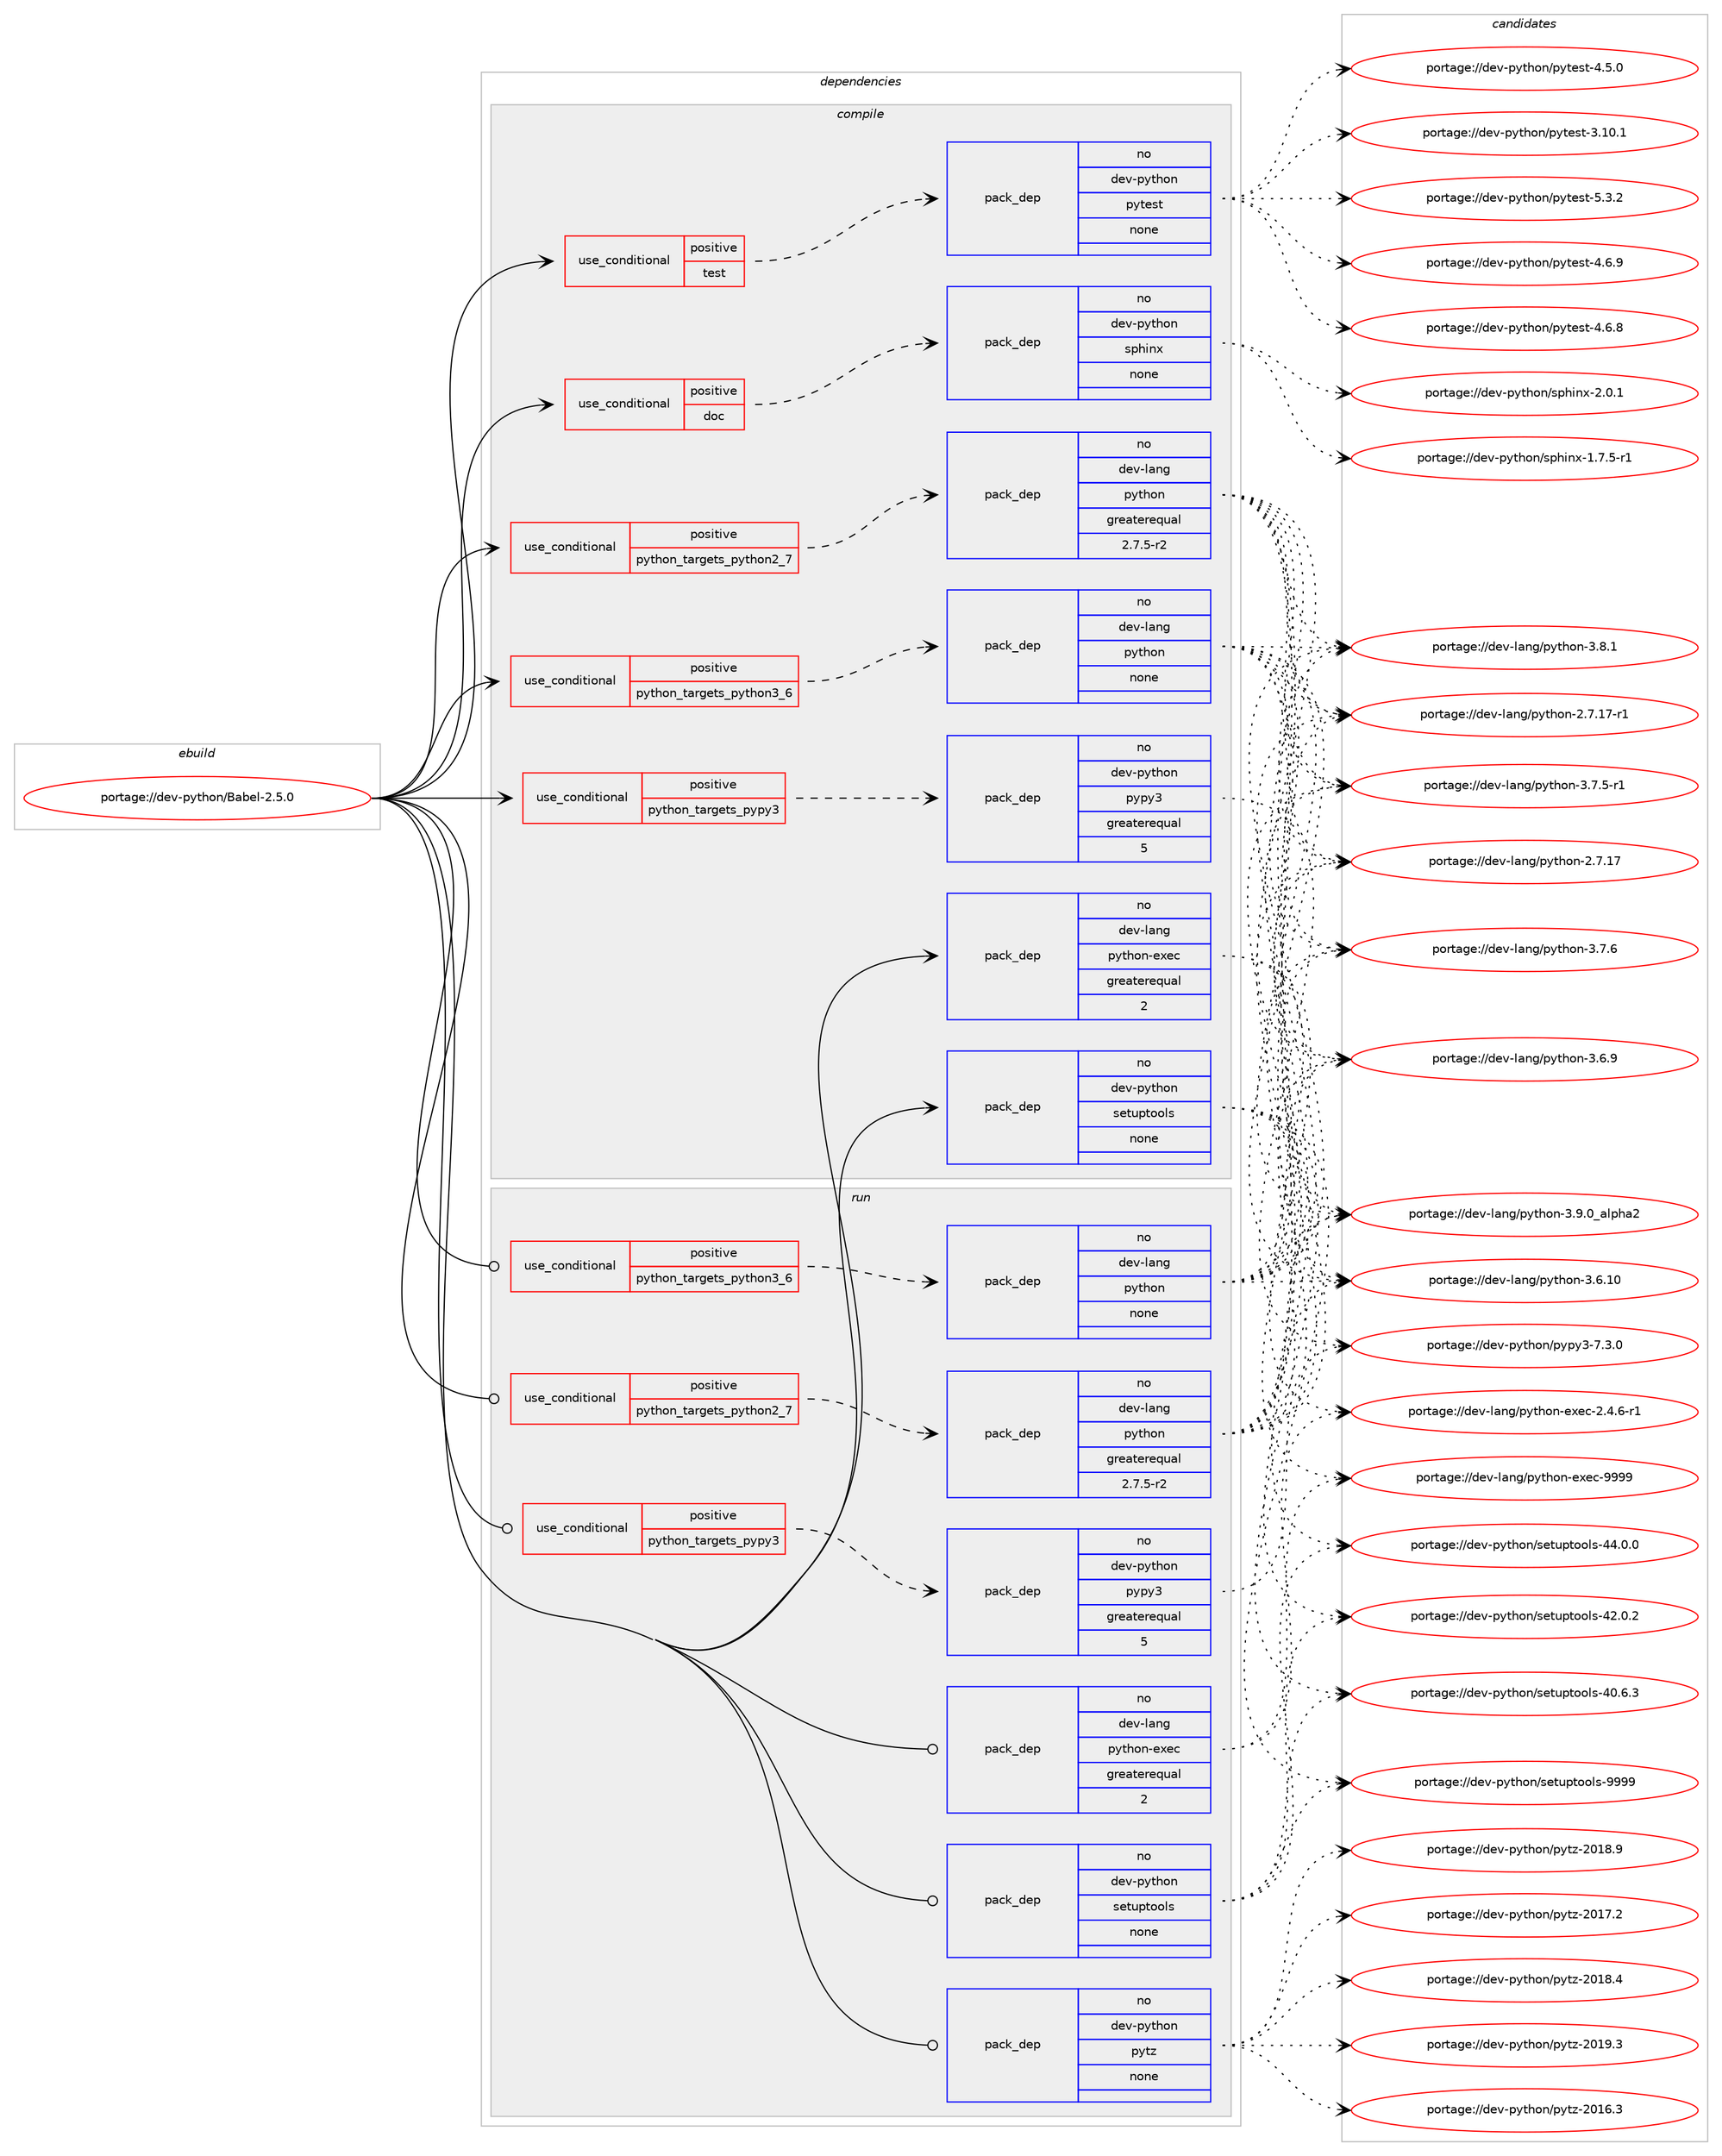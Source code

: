 digraph prolog {

# *************
# Graph options
# *************

newrank=true;
concentrate=true;
compound=true;
graph [rankdir=LR,fontname=Helvetica,fontsize=10,ranksep=1.5];#, ranksep=2.5, nodesep=0.2];
edge  [arrowhead=vee];
node  [fontname=Helvetica,fontsize=10];

# **********
# The ebuild
# **********

subgraph cluster_leftcol {
color=gray;
label=<<i>ebuild</i>>;
id [label="portage://dev-python/Babel-2.5.0", color=red, width=4, href="../dev-python/Babel-2.5.0.svg"];
}

# ****************
# The dependencies
# ****************

subgraph cluster_midcol {
color=gray;
label=<<i>dependencies</i>>;
subgraph cluster_compile {
fillcolor="#eeeeee";
style=filled;
label=<<i>compile</i>>;
subgraph cond119723 {
dependency473853 [label=<<TABLE BORDER="0" CELLBORDER="1" CELLSPACING="0" CELLPADDING="4"><TR><TD ROWSPAN="3" CELLPADDING="10">use_conditional</TD></TR><TR><TD>positive</TD></TR><TR><TD>doc</TD></TR></TABLE>>, shape=none, color=red];
subgraph pack349113 {
dependency473854 [label=<<TABLE BORDER="0" CELLBORDER="1" CELLSPACING="0" CELLPADDING="4" WIDTH="220"><TR><TD ROWSPAN="6" CELLPADDING="30">pack_dep</TD></TR><TR><TD WIDTH="110">no</TD></TR><TR><TD>dev-python</TD></TR><TR><TD>sphinx</TD></TR><TR><TD>none</TD></TR><TR><TD></TD></TR></TABLE>>, shape=none, color=blue];
}
dependency473853:e -> dependency473854:w [weight=20,style="dashed",arrowhead="vee"];
}
id:e -> dependency473853:w [weight=20,style="solid",arrowhead="vee"];
subgraph cond119724 {
dependency473855 [label=<<TABLE BORDER="0" CELLBORDER="1" CELLSPACING="0" CELLPADDING="4"><TR><TD ROWSPAN="3" CELLPADDING="10">use_conditional</TD></TR><TR><TD>positive</TD></TR><TR><TD>python_targets_pypy3</TD></TR></TABLE>>, shape=none, color=red];
subgraph pack349114 {
dependency473856 [label=<<TABLE BORDER="0" CELLBORDER="1" CELLSPACING="0" CELLPADDING="4" WIDTH="220"><TR><TD ROWSPAN="6" CELLPADDING="30">pack_dep</TD></TR><TR><TD WIDTH="110">no</TD></TR><TR><TD>dev-python</TD></TR><TR><TD>pypy3</TD></TR><TR><TD>greaterequal</TD></TR><TR><TD>5</TD></TR></TABLE>>, shape=none, color=blue];
}
dependency473855:e -> dependency473856:w [weight=20,style="dashed",arrowhead="vee"];
}
id:e -> dependency473855:w [weight=20,style="solid",arrowhead="vee"];
subgraph cond119725 {
dependency473857 [label=<<TABLE BORDER="0" CELLBORDER="1" CELLSPACING="0" CELLPADDING="4"><TR><TD ROWSPAN="3" CELLPADDING="10">use_conditional</TD></TR><TR><TD>positive</TD></TR><TR><TD>python_targets_python2_7</TD></TR></TABLE>>, shape=none, color=red];
subgraph pack349115 {
dependency473858 [label=<<TABLE BORDER="0" CELLBORDER="1" CELLSPACING="0" CELLPADDING="4" WIDTH="220"><TR><TD ROWSPAN="6" CELLPADDING="30">pack_dep</TD></TR><TR><TD WIDTH="110">no</TD></TR><TR><TD>dev-lang</TD></TR><TR><TD>python</TD></TR><TR><TD>greaterequal</TD></TR><TR><TD>2.7.5-r2</TD></TR></TABLE>>, shape=none, color=blue];
}
dependency473857:e -> dependency473858:w [weight=20,style="dashed",arrowhead="vee"];
}
id:e -> dependency473857:w [weight=20,style="solid",arrowhead="vee"];
subgraph cond119726 {
dependency473859 [label=<<TABLE BORDER="0" CELLBORDER="1" CELLSPACING="0" CELLPADDING="4"><TR><TD ROWSPAN="3" CELLPADDING="10">use_conditional</TD></TR><TR><TD>positive</TD></TR><TR><TD>python_targets_python3_6</TD></TR></TABLE>>, shape=none, color=red];
subgraph pack349116 {
dependency473860 [label=<<TABLE BORDER="0" CELLBORDER="1" CELLSPACING="0" CELLPADDING="4" WIDTH="220"><TR><TD ROWSPAN="6" CELLPADDING="30">pack_dep</TD></TR><TR><TD WIDTH="110">no</TD></TR><TR><TD>dev-lang</TD></TR><TR><TD>python</TD></TR><TR><TD>none</TD></TR><TR><TD></TD></TR></TABLE>>, shape=none, color=blue];
}
dependency473859:e -> dependency473860:w [weight=20,style="dashed",arrowhead="vee"];
}
id:e -> dependency473859:w [weight=20,style="solid",arrowhead="vee"];
subgraph cond119727 {
dependency473861 [label=<<TABLE BORDER="0" CELLBORDER="1" CELLSPACING="0" CELLPADDING="4"><TR><TD ROWSPAN="3" CELLPADDING="10">use_conditional</TD></TR><TR><TD>positive</TD></TR><TR><TD>test</TD></TR></TABLE>>, shape=none, color=red];
subgraph pack349117 {
dependency473862 [label=<<TABLE BORDER="0" CELLBORDER="1" CELLSPACING="0" CELLPADDING="4" WIDTH="220"><TR><TD ROWSPAN="6" CELLPADDING="30">pack_dep</TD></TR><TR><TD WIDTH="110">no</TD></TR><TR><TD>dev-python</TD></TR><TR><TD>pytest</TD></TR><TR><TD>none</TD></TR><TR><TD></TD></TR></TABLE>>, shape=none, color=blue];
}
dependency473861:e -> dependency473862:w [weight=20,style="dashed",arrowhead="vee"];
}
id:e -> dependency473861:w [weight=20,style="solid",arrowhead="vee"];
subgraph pack349118 {
dependency473863 [label=<<TABLE BORDER="0" CELLBORDER="1" CELLSPACING="0" CELLPADDING="4" WIDTH="220"><TR><TD ROWSPAN="6" CELLPADDING="30">pack_dep</TD></TR><TR><TD WIDTH="110">no</TD></TR><TR><TD>dev-lang</TD></TR><TR><TD>python-exec</TD></TR><TR><TD>greaterequal</TD></TR><TR><TD>2</TD></TR></TABLE>>, shape=none, color=blue];
}
id:e -> dependency473863:w [weight=20,style="solid",arrowhead="vee"];
subgraph pack349119 {
dependency473864 [label=<<TABLE BORDER="0" CELLBORDER="1" CELLSPACING="0" CELLPADDING="4" WIDTH="220"><TR><TD ROWSPAN="6" CELLPADDING="30">pack_dep</TD></TR><TR><TD WIDTH="110">no</TD></TR><TR><TD>dev-python</TD></TR><TR><TD>setuptools</TD></TR><TR><TD>none</TD></TR><TR><TD></TD></TR></TABLE>>, shape=none, color=blue];
}
id:e -> dependency473864:w [weight=20,style="solid",arrowhead="vee"];
}
subgraph cluster_compileandrun {
fillcolor="#eeeeee";
style=filled;
label=<<i>compile and run</i>>;
}
subgraph cluster_run {
fillcolor="#eeeeee";
style=filled;
label=<<i>run</i>>;
subgraph cond119728 {
dependency473865 [label=<<TABLE BORDER="0" CELLBORDER="1" CELLSPACING="0" CELLPADDING="4"><TR><TD ROWSPAN="3" CELLPADDING="10">use_conditional</TD></TR><TR><TD>positive</TD></TR><TR><TD>python_targets_pypy3</TD></TR></TABLE>>, shape=none, color=red];
subgraph pack349120 {
dependency473866 [label=<<TABLE BORDER="0" CELLBORDER="1" CELLSPACING="0" CELLPADDING="4" WIDTH="220"><TR><TD ROWSPAN="6" CELLPADDING="30">pack_dep</TD></TR><TR><TD WIDTH="110">no</TD></TR><TR><TD>dev-python</TD></TR><TR><TD>pypy3</TD></TR><TR><TD>greaterequal</TD></TR><TR><TD>5</TD></TR></TABLE>>, shape=none, color=blue];
}
dependency473865:e -> dependency473866:w [weight=20,style="dashed",arrowhead="vee"];
}
id:e -> dependency473865:w [weight=20,style="solid",arrowhead="odot"];
subgraph cond119729 {
dependency473867 [label=<<TABLE BORDER="0" CELLBORDER="1" CELLSPACING="0" CELLPADDING="4"><TR><TD ROWSPAN="3" CELLPADDING="10">use_conditional</TD></TR><TR><TD>positive</TD></TR><TR><TD>python_targets_python2_7</TD></TR></TABLE>>, shape=none, color=red];
subgraph pack349121 {
dependency473868 [label=<<TABLE BORDER="0" CELLBORDER="1" CELLSPACING="0" CELLPADDING="4" WIDTH="220"><TR><TD ROWSPAN="6" CELLPADDING="30">pack_dep</TD></TR><TR><TD WIDTH="110">no</TD></TR><TR><TD>dev-lang</TD></TR><TR><TD>python</TD></TR><TR><TD>greaterequal</TD></TR><TR><TD>2.7.5-r2</TD></TR></TABLE>>, shape=none, color=blue];
}
dependency473867:e -> dependency473868:w [weight=20,style="dashed",arrowhead="vee"];
}
id:e -> dependency473867:w [weight=20,style="solid",arrowhead="odot"];
subgraph cond119730 {
dependency473869 [label=<<TABLE BORDER="0" CELLBORDER="1" CELLSPACING="0" CELLPADDING="4"><TR><TD ROWSPAN="3" CELLPADDING="10">use_conditional</TD></TR><TR><TD>positive</TD></TR><TR><TD>python_targets_python3_6</TD></TR></TABLE>>, shape=none, color=red];
subgraph pack349122 {
dependency473870 [label=<<TABLE BORDER="0" CELLBORDER="1" CELLSPACING="0" CELLPADDING="4" WIDTH="220"><TR><TD ROWSPAN="6" CELLPADDING="30">pack_dep</TD></TR><TR><TD WIDTH="110">no</TD></TR><TR><TD>dev-lang</TD></TR><TR><TD>python</TD></TR><TR><TD>none</TD></TR><TR><TD></TD></TR></TABLE>>, shape=none, color=blue];
}
dependency473869:e -> dependency473870:w [weight=20,style="dashed",arrowhead="vee"];
}
id:e -> dependency473869:w [weight=20,style="solid",arrowhead="odot"];
subgraph pack349123 {
dependency473871 [label=<<TABLE BORDER="0" CELLBORDER="1" CELLSPACING="0" CELLPADDING="4" WIDTH="220"><TR><TD ROWSPAN="6" CELLPADDING="30">pack_dep</TD></TR><TR><TD WIDTH="110">no</TD></TR><TR><TD>dev-lang</TD></TR><TR><TD>python-exec</TD></TR><TR><TD>greaterequal</TD></TR><TR><TD>2</TD></TR></TABLE>>, shape=none, color=blue];
}
id:e -> dependency473871:w [weight=20,style="solid",arrowhead="odot"];
subgraph pack349124 {
dependency473872 [label=<<TABLE BORDER="0" CELLBORDER="1" CELLSPACING="0" CELLPADDING="4" WIDTH="220"><TR><TD ROWSPAN="6" CELLPADDING="30">pack_dep</TD></TR><TR><TD WIDTH="110">no</TD></TR><TR><TD>dev-python</TD></TR><TR><TD>pytz</TD></TR><TR><TD>none</TD></TR><TR><TD></TD></TR></TABLE>>, shape=none, color=blue];
}
id:e -> dependency473872:w [weight=20,style="solid",arrowhead="odot"];
subgraph pack349125 {
dependency473873 [label=<<TABLE BORDER="0" CELLBORDER="1" CELLSPACING="0" CELLPADDING="4" WIDTH="220"><TR><TD ROWSPAN="6" CELLPADDING="30">pack_dep</TD></TR><TR><TD WIDTH="110">no</TD></TR><TR><TD>dev-python</TD></TR><TR><TD>setuptools</TD></TR><TR><TD>none</TD></TR><TR><TD></TD></TR></TABLE>>, shape=none, color=blue];
}
id:e -> dependency473873:w [weight=20,style="solid",arrowhead="odot"];
}
}

# **************
# The candidates
# **************

subgraph cluster_choices {
rank=same;
color=gray;
label=<<i>candidates</i>>;

subgraph choice349113 {
color=black;
nodesep=1;
choice1001011184511212111610411111047115112104105110120455046484649 [label="portage://dev-python/sphinx-2.0.1", color=red, width=4,href="../dev-python/sphinx-2.0.1.svg"];
choice10010111845112121116104111110471151121041051101204549465546534511449 [label="portage://dev-python/sphinx-1.7.5-r1", color=red, width=4,href="../dev-python/sphinx-1.7.5-r1.svg"];
dependency473854:e -> choice1001011184511212111610411111047115112104105110120455046484649:w [style=dotted,weight="100"];
dependency473854:e -> choice10010111845112121116104111110471151121041051101204549465546534511449:w [style=dotted,weight="100"];
}
subgraph choice349114 {
color=black;
nodesep=1;
choice100101118451121211161041111104711212111212151455546514648 [label="portage://dev-python/pypy3-7.3.0", color=red, width=4,href="../dev-python/pypy3-7.3.0.svg"];
dependency473856:e -> choice100101118451121211161041111104711212111212151455546514648:w [style=dotted,weight="100"];
}
subgraph choice349115 {
color=black;
nodesep=1;
choice10010111845108971101034711212111610411111045514657464895971081121049750 [label="portage://dev-lang/python-3.9.0_alpha2", color=red, width=4,href="../dev-lang/python-3.9.0_alpha2.svg"];
choice100101118451089711010347112121116104111110455146564649 [label="portage://dev-lang/python-3.8.1", color=red, width=4,href="../dev-lang/python-3.8.1.svg"];
choice100101118451089711010347112121116104111110455146554654 [label="portage://dev-lang/python-3.7.6", color=red, width=4,href="../dev-lang/python-3.7.6.svg"];
choice1001011184510897110103471121211161041111104551465546534511449 [label="portage://dev-lang/python-3.7.5-r1", color=red, width=4,href="../dev-lang/python-3.7.5-r1.svg"];
choice100101118451089711010347112121116104111110455146544657 [label="portage://dev-lang/python-3.6.9", color=red, width=4,href="../dev-lang/python-3.6.9.svg"];
choice10010111845108971101034711212111610411111045514654464948 [label="portage://dev-lang/python-3.6.10", color=red, width=4,href="../dev-lang/python-3.6.10.svg"];
choice100101118451089711010347112121116104111110455046554649554511449 [label="portage://dev-lang/python-2.7.17-r1", color=red, width=4,href="../dev-lang/python-2.7.17-r1.svg"];
choice10010111845108971101034711212111610411111045504655464955 [label="portage://dev-lang/python-2.7.17", color=red, width=4,href="../dev-lang/python-2.7.17.svg"];
dependency473858:e -> choice10010111845108971101034711212111610411111045514657464895971081121049750:w [style=dotted,weight="100"];
dependency473858:e -> choice100101118451089711010347112121116104111110455146564649:w [style=dotted,weight="100"];
dependency473858:e -> choice100101118451089711010347112121116104111110455146554654:w [style=dotted,weight="100"];
dependency473858:e -> choice1001011184510897110103471121211161041111104551465546534511449:w [style=dotted,weight="100"];
dependency473858:e -> choice100101118451089711010347112121116104111110455146544657:w [style=dotted,weight="100"];
dependency473858:e -> choice10010111845108971101034711212111610411111045514654464948:w [style=dotted,weight="100"];
dependency473858:e -> choice100101118451089711010347112121116104111110455046554649554511449:w [style=dotted,weight="100"];
dependency473858:e -> choice10010111845108971101034711212111610411111045504655464955:w [style=dotted,weight="100"];
}
subgraph choice349116 {
color=black;
nodesep=1;
choice10010111845108971101034711212111610411111045514657464895971081121049750 [label="portage://dev-lang/python-3.9.0_alpha2", color=red, width=4,href="../dev-lang/python-3.9.0_alpha2.svg"];
choice100101118451089711010347112121116104111110455146564649 [label="portage://dev-lang/python-3.8.1", color=red, width=4,href="../dev-lang/python-3.8.1.svg"];
choice100101118451089711010347112121116104111110455146554654 [label="portage://dev-lang/python-3.7.6", color=red, width=4,href="../dev-lang/python-3.7.6.svg"];
choice1001011184510897110103471121211161041111104551465546534511449 [label="portage://dev-lang/python-3.7.5-r1", color=red, width=4,href="../dev-lang/python-3.7.5-r1.svg"];
choice100101118451089711010347112121116104111110455146544657 [label="portage://dev-lang/python-3.6.9", color=red, width=4,href="../dev-lang/python-3.6.9.svg"];
choice10010111845108971101034711212111610411111045514654464948 [label="portage://dev-lang/python-3.6.10", color=red, width=4,href="../dev-lang/python-3.6.10.svg"];
choice100101118451089711010347112121116104111110455046554649554511449 [label="portage://dev-lang/python-2.7.17-r1", color=red, width=4,href="../dev-lang/python-2.7.17-r1.svg"];
choice10010111845108971101034711212111610411111045504655464955 [label="portage://dev-lang/python-2.7.17", color=red, width=4,href="../dev-lang/python-2.7.17.svg"];
dependency473860:e -> choice10010111845108971101034711212111610411111045514657464895971081121049750:w [style=dotted,weight="100"];
dependency473860:e -> choice100101118451089711010347112121116104111110455146564649:w [style=dotted,weight="100"];
dependency473860:e -> choice100101118451089711010347112121116104111110455146554654:w [style=dotted,weight="100"];
dependency473860:e -> choice1001011184510897110103471121211161041111104551465546534511449:w [style=dotted,weight="100"];
dependency473860:e -> choice100101118451089711010347112121116104111110455146544657:w [style=dotted,weight="100"];
dependency473860:e -> choice10010111845108971101034711212111610411111045514654464948:w [style=dotted,weight="100"];
dependency473860:e -> choice100101118451089711010347112121116104111110455046554649554511449:w [style=dotted,weight="100"];
dependency473860:e -> choice10010111845108971101034711212111610411111045504655464955:w [style=dotted,weight="100"];
}
subgraph choice349117 {
color=black;
nodesep=1;
choice1001011184511212111610411111047112121116101115116455346514650 [label="portage://dev-python/pytest-5.3.2", color=red, width=4,href="../dev-python/pytest-5.3.2.svg"];
choice1001011184511212111610411111047112121116101115116455246544657 [label="portage://dev-python/pytest-4.6.9", color=red, width=4,href="../dev-python/pytest-4.6.9.svg"];
choice1001011184511212111610411111047112121116101115116455246544656 [label="portage://dev-python/pytest-4.6.8", color=red, width=4,href="../dev-python/pytest-4.6.8.svg"];
choice1001011184511212111610411111047112121116101115116455246534648 [label="portage://dev-python/pytest-4.5.0", color=red, width=4,href="../dev-python/pytest-4.5.0.svg"];
choice100101118451121211161041111104711212111610111511645514649484649 [label="portage://dev-python/pytest-3.10.1", color=red, width=4,href="../dev-python/pytest-3.10.1.svg"];
dependency473862:e -> choice1001011184511212111610411111047112121116101115116455346514650:w [style=dotted,weight="100"];
dependency473862:e -> choice1001011184511212111610411111047112121116101115116455246544657:w [style=dotted,weight="100"];
dependency473862:e -> choice1001011184511212111610411111047112121116101115116455246544656:w [style=dotted,weight="100"];
dependency473862:e -> choice1001011184511212111610411111047112121116101115116455246534648:w [style=dotted,weight="100"];
dependency473862:e -> choice100101118451121211161041111104711212111610111511645514649484649:w [style=dotted,weight="100"];
}
subgraph choice349118 {
color=black;
nodesep=1;
choice10010111845108971101034711212111610411111045101120101994557575757 [label="portage://dev-lang/python-exec-9999", color=red, width=4,href="../dev-lang/python-exec-9999.svg"];
choice10010111845108971101034711212111610411111045101120101994550465246544511449 [label="portage://dev-lang/python-exec-2.4.6-r1", color=red, width=4,href="../dev-lang/python-exec-2.4.6-r1.svg"];
dependency473863:e -> choice10010111845108971101034711212111610411111045101120101994557575757:w [style=dotted,weight="100"];
dependency473863:e -> choice10010111845108971101034711212111610411111045101120101994550465246544511449:w [style=dotted,weight="100"];
}
subgraph choice349119 {
color=black;
nodesep=1;
choice10010111845112121116104111110471151011161171121161111111081154557575757 [label="portage://dev-python/setuptools-9999", color=red, width=4,href="../dev-python/setuptools-9999.svg"];
choice100101118451121211161041111104711510111611711211611111110811545525246484648 [label="portage://dev-python/setuptools-44.0.0", color=red, width=4,href="../dev-python/setuptools-44.0.0.svg"];
choice100101118451121211161041111104711510111611711211611111110811545525046484650 [label="portage://dev-python/setuptools-42.0.2", color=red, width=4,href="../dev-python/setuptools-42.0.2.svg"];
choice100101118451121211161041111104711510111611711211611111110811545524846544651 [label="portage://dev-python/setuptools-40.6.3", color=red, width=4,href="../dev-python/setuptools-40.6.3.svg"];
dependency473864:e -> choice10010111845112121116104111110471151011161171121161111111081154557575757:w [style=dotted,weight="100"];
dependency473864:e -> choice100101118451121211161041111104711510111611711211611111110811545525246484648:w [style=dotted,weight="100"];
dependency473864:e -> choice100101118451121211161041111104711510111611711211611111110811545525046484650:w [style=dotted,weight="100"];
dependency473864:e -> choice100101118451121211161041111104711510111611711211611111110811545524846544651:w [style=dotted,weight="100"];
}
subgraph choice349120 {
color=black;
nodesep=1;
choice100101118451121211161041111104711212111212151455546514648 [label="portage://dev-python/pypy3-7.3.0", color=red, width=4,href="../dev-python/pypy3-7.3.0.svg"];
dependency473866:e -> choice100101118451121211161041111104711212111212151455546514648:w [style=dotted,weight="100"];
}
subgraph choice349121 {
color=black;
nodesep=1;
choice10010111845108971101034711212111610411111045514657464895971081121049750 [label="portage://dev-lang/python-3.9.0_alpha2", color=red, width=4,href="../dev-lang/python-3.9.0_alpha2.svg"];
choice100101118451089711010347112121116104111110455146564649 [label="portage://dev-lang/python-3.8.1", color=red, width=4,href="../dev-lang/python-3.8.1.svg"];
choice100101118451089711010347112121116104111110455146554654 [label="portage://dev-lang/python-3.7.6", color=red, width=4,href="../dev-lang/python-3.7.6.svg"];
choice1001011184510897110103471121211161041111104551465546534511449 [label="portage://dev-lang/python-3.7.5-r1", color=red, width=4,href="../dev-lang/python-3.7.5-r1.svg"];
choice100101118451089711010347112121116104111110455146544657 [label="portage://dev-lang/python-3.6.9", color=red, width=4,href="../dev-lang/python-3.6.9.svg"];
choice10010111845108971101034711212111610411111045514654464948 [label="portage://dev-lang/python-3.6.10", color=red, width=4,href="../dev-lang/python-3.6.10.svg"];
choice100101118451089711010347112121116104111110455046554649554511449 [label="portage://dev-lang/python-2.7.17-r1", color=red, width=4,href="../dev-lang/python-2.7.17-r1.svg"];
choice10010111845108971101034711212111610411111045504655464955 [label="portage://dev-lang/python-2.7.17", color=red, width=4,href="../dev-lang/python-2.7.17.svg"];
dependency473868:e -> choice10010111845108971101034711212111610411111045514657464895971081121049750:w [style=dotted,weight="100"];
dependency473868:e -> choice100101118451089711010347112121116104111110455146564649:w [style=dotted,weight="100"];
dependency473868:e -> choice100101118451089711010347112121116104111110455146554654:w [style=dotted,weight="100"];
dependency473868:e -> choice1001011184510897110103471121211161041111104551465546534511449:w [style=dotted,weight="100"];
dependency473868:e -> choice100101118451089711010347112121116104111110455146544657:w [style=dotted,weight="100"];
dependency473868:e -> choice10010111845108971101034711212111610411111045514654464948:w [style=dotted,weight="100"];
dependency473868:e -> choice100101118451089711010347112121116104111110455046554649554511449:w [style=dotted,weight="100"];
dependency473868:e -> choice10010111845108971101034711212111610411111045504655464955:w [style=dotted,weight="100"];
}
subgraph choice349122 {
color=black;
nodesep=1;
choice10010111845108971101034711212111610411111045514657464895971081121049750 [label="portage://dev-lang/python-3.9.0_alpha2", color=red, width=4,href="../dev-lang/python-3.9.0_alpha2.svg"];
choice100101118451089711010347112121116104111110455146564649 [label="portage://dev-lang/python-3.8.1", color=red, width=4,href="../dev-lang/python-3.8.1.svg"];
choice100101118451089711010347112121116104111110455146554654 [label="portage://dev-lang/python-3.7.6", color=red, width=4,href="../dev-lang/python-3.7.6.svg"];
choice1001011184510897110103471121211161041111104551465546534511449 [label="portage://dev-lang/python-3.7.5-r1", color=red, width=4,href="../dev-lang/python-3.7.5-r1.svg"];
choice100101118451089711010347112121116104111110455146544657 [label="portage://dev-lang/python-3.6.9", color=red, width=4,href="../dev-lang/python-3.6.9.svg"];
choice10010111845108971101034711212111610411111045514654464948 [label="portage://dev-lang/python-3.6.10", color=red, width=4,href="../dev-lang/python-3.6.10.svg"];
choice100101118451089711010347112121116104111110455046554649554511449 [label="portage://dev-lang/python-2.7.17-r1", color=red, width=4,href="../dev-lang/python-2.7.17-r1.svg"];
choice10010111845108971101034711212111610411111045504655464955 [label="portage://dev-lang/python-2.7.17", color=red, width=4,href="../dev-lang/python-2.7.17.svg"];
dependency473870:e -> choice10010111845108971101034711212111610411111045514657464895971081121049750:w [style=dotted,weight="100"];
dependency473870:e -> choice100101118451089711010347112121116104111110455146564649:w [style=dotted,weight="100"];
dependency473870:e -> choice100101118451089711010347112121116104111110455146554654:w [style=dotted,weight="100"];
dependency473870:e -> choice1001011184510897110103471121211161041111104551465546534511449:w [style=dotted,weight="100"];
dependency473870:e -> choice100101118451089711010347112121116104111110455146544657:w [style=dotted,weight="100"];
dependency473870:e -> choice10010111845108971101034711212111610411111045514654464948:w [style=dotted,weight="100"];
dependency473870:e -> choice100101118451089711010347112121116104111110455046554649554511449:w [style=dotted,weight="100"];
dependency473870:e -> choice10010111845108971101034711212111610411111045504655464955:w [style=dotted,weight="100"];
}
subgraph choice349123 {
color=black;
nodesep=1;
choice10010111845108971101034711212111610411111045101120101994557575757 [label="portage://dev-lang/python-exec-9999", color=red, width=4,href="../dev-lang/python-exec-9999.svg"];
choice10010111845108971101034711212111610411111045101120101994550465246544511449 [label="portage://dev-lang/python-exec-2.4.6-r1", color=red, width=4,href="../dev-lang/python-exec-2.4.6-r1.svg"];
dependency473871:e -> choice10010111845108971101034711212111610411111045101120101994557575757:w [style=dotted,weight="100"];
dependency473871:e -> choice10010111845108971101034711212111610411111045101120101994550465246544511449:w [style=dotted,weight="100"];
}
subgraph choice349124 {
color=black;
nodesep=1;
choice100101118451121211161041111104711212111612245504849574651 [label="portage://dev-python/pytz-2019.3", color=red, width=4,href="../dev-python/pytz-2019.3.svg"];
choice100101118451121211161041111104711212111612245504849564657 [label="portage://dev-python/pytz-2018.9", color=red, width=4,href="../dev-python/pytz-2018.9.svg"];
choice100101118451121211161041111104711212111612245504849564652 [label="portage://dev-python/pytz-2018.4", color=red, width=4,href="../dev-python/pytz-2018.4.svg"];
choice100101118451121211161041111104711212111612245504849554650 [label="portage://dev-python/pytz-2017.2", color=red, width=4,href="../dev-python/pytz-2017.2.svg"];
choice100101118451121211161041111104711212111612245504849544651 [label="portage://dev-python/pytz-2016.3", color=red, width=4,href="../dev-python/pytz-2016.3.svg"];
dependency473872:e -> choice100101118451121211161041111104711212111612245504849574651:w [style=dotted,weight="100"];
dependency473872:e -> choice100101118451121211161041111104711212111612245504849564657:w [style=dotted,weight="100"];
dependency473872:e -> choice100101118451121211161041111104711212111612245504849564652:w [style=dotted,weight="100"];
dependency473872:e -> choice100101118451121211161041111104711212111612245504849554650:w [style=dotted,weight="100"];
dependency473872:e -> choice100101118451121211161041111104711212111612245504849544651:w [style=dotted,weight="100"];
}
subgraph choice349125 {
color=black;
nodesep=1;
choice10010111845112121116104111110471151011161171121161111111081154557575757 [label="portage://dev-python/setuptools-9999", color=red, width=4,href="../dev-python/setuptools-9999.svg"];
choice100101118451121211161041111104711510111611711211611111110811545525246484648 [label="portage://dev-python/setuptools-44.0.0", color=red, width=4,href="../dev-python/setuptools-44.0.0.svg"];
choice100101118451121211161041111104711510111611711211611111110811545525046484650 [label="portage://dev-python/setuptools-42.0.2", color=red, width=4,href="../dev-python/setuptools-42.0.2.svg"];
choice100101118451121211161041111104711510111611711211611111110811545524846544651 [label="portage://dev-python/setuptools-40.6.3", color=red, width=4,href="../dev-python/setuptools-40.6.3.svg"];
dependency473873:e -> choice10010111845112121116104111110471151011161171121161111111081154557575757:w [style=dotted,weight="100"];
dependency473873:e -> choice100101118451121211161041111104711510111611711211611111110811545525246484648:w [style=dotted,weight="100"];
dependency473873:e -> choice100101118451121211161041111104711510111611711211611111110811545525046484650:w [style=dotted,weight="100"];
dependency473873:e -> choice100101118451121211161041111104711510111611711211611111110811545524846544651:w [style=dotted,weight="100"];
}
}

}
